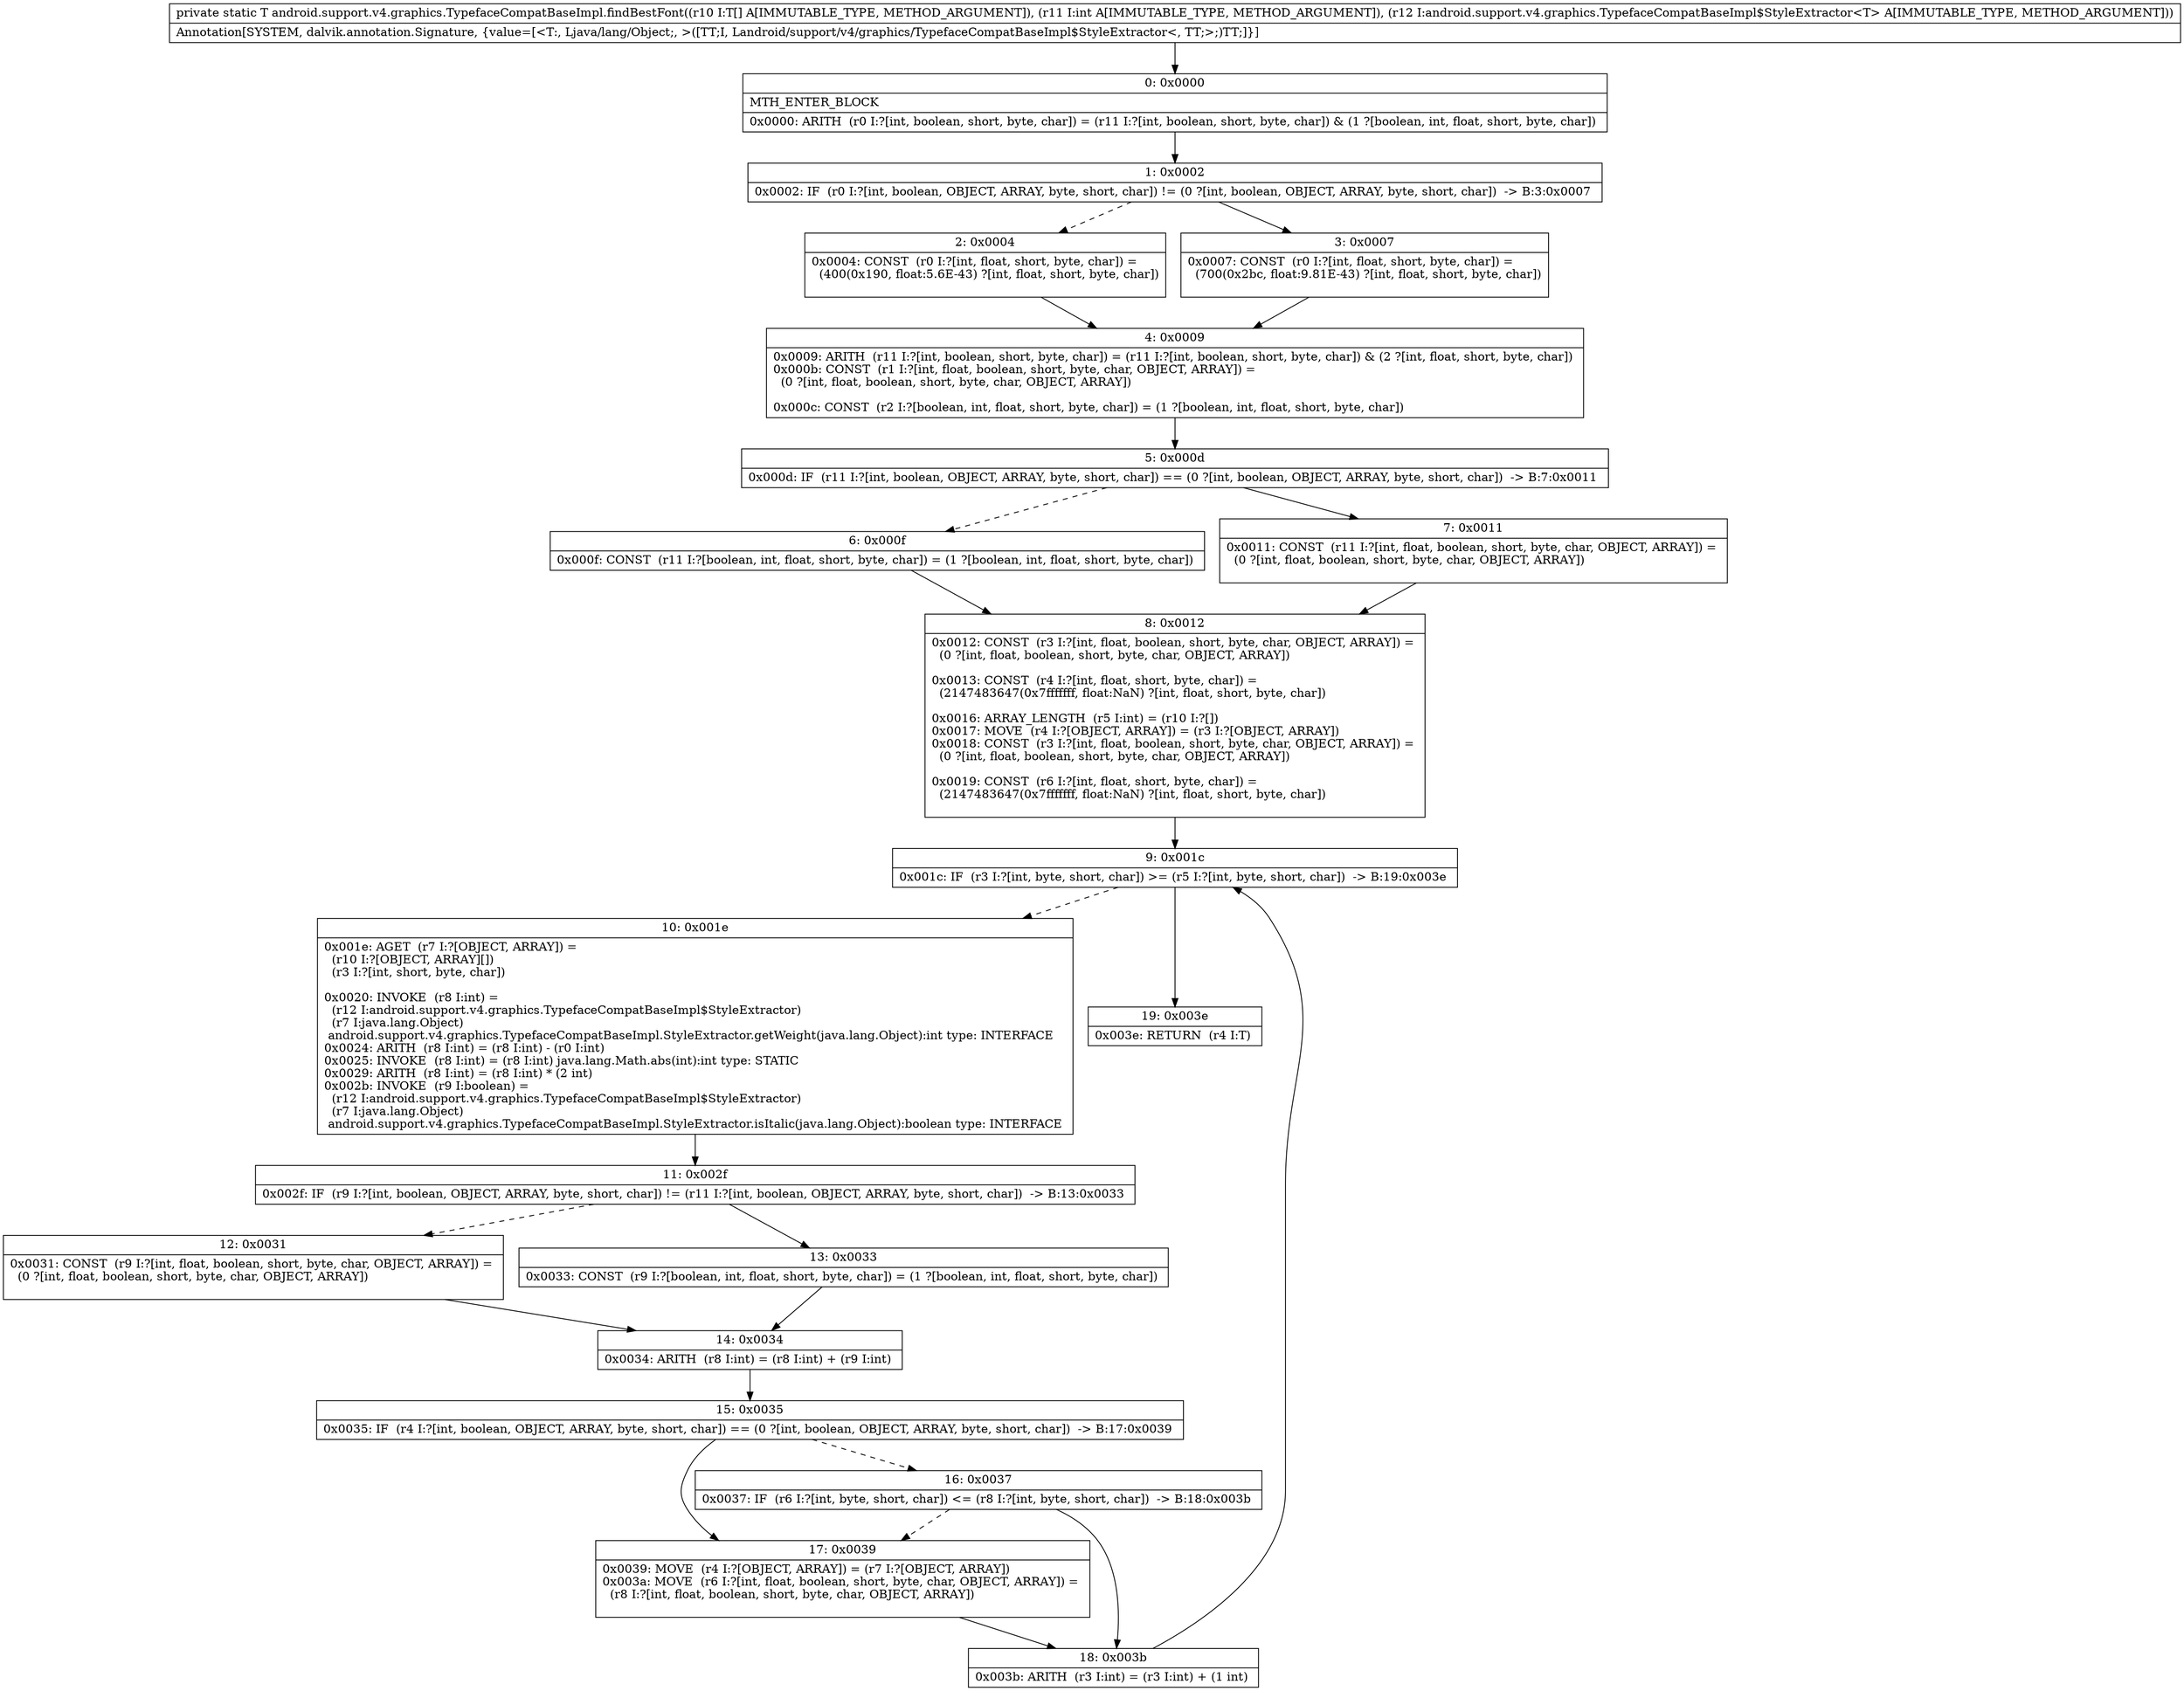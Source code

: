 digraph "CFG forandroid.support.v4.graphics.TypefaceCompatBaseImpl.findBestFont([Ljava\/lang\/Object;ILandroid\/support\/v4\/graphics\/TypefaceCompatBaseImpl$StyleExtractor;)Ljava\/lang\/Object;" {
Node_0 [shape=record,label="{0\:\ 0x0000|MTH_ENTER_BLOCK\l|0x0000: ARITH  (r0 I:?[int, boolean, short, byte, char]) = (r11 I:?[int, boolean, short, byte, char]) & (1 ?[boolean, int, float, short, byte, char]) \l}"];
Node_1 [shape=record,label="{1\:\ 0x0002|0x0002: IF  (r0 I:?[int, boolean, OBJECT, ARRAY, byte, short, char]) != (0 ?[int, boolean, OBJECT, ARRAY, byte, short, char])  \-\> B:3:0x0007 \l}"];
Node_2 [shape=record,label="{2\:\ 0x0004|0x0004: CONST  (r0 I:?[int, float, short, byte, char]) = \l  (400(0x190, float:5.6E\-43) ?[int, float, short, byte, char])\l \l}"];
Node_3 [shape=record,label="{3\:\ 0x0007|0x0007: CONST  (r0 I:?[int, float, short, byte, char]) = \l  (700(0x2bc, float:9.81E\-43) ?[int, float, short, byte, char])\l \l}"];
Node_4 [shape=record,label="{4\:\ 0x0009|0x0009: ARITH  (r11 I:?[int, boolean, short, byte, char]) = (r11 I:?[int, boolean, short, byte, char]) & (2 ?[int, float, short, byte, char]) \l0x000b: CONST  (r1 I:?[int, float, boolean, short, byte, char, OBJECT, ARRAY]) = \l  (0 ?[int, float, boolean, short, byte, char, OBJECT, ARRAY])\l \l0x000c: CONST  (r2 I:?[boolean, int, float, short, byte, char]) = (1 ?[boolean, int, float, short, byte, char]) \l}"];
Node_5 [shape=record,label="{5\:\ 0x000d|0x000d: IF  (r11 I:?[int, boolean, OBJECT, ARRAY, byte, short, char]) == (0 ?[int, boolean, OBJECT, ARRAY, byte, short, char])  \-\> B:7:0x0011 \l}"];
Node_6 [shape=record,label="{6\:\ 0x000f|0x000f: CONST  (r11 I:?[boolean, int, float, short, byte, char]) = (1 ?[boolean, int, float, short, byte, char]) \l}"];
Node_7 [shape=record,label="{7\:\ 0x0011|0x0011: CONST  (r11 I:?[int, float, boolean, short, byte, char, OBJECT, ARRAY]) = \l  (0 ?[int, float, boolean, short, byte, char, OBJECT, ARRAY])\l \l}"];
Node_8 [shape=record,label="{8\:\ 0x0012|0x0012: CONST  (r3 I:?[int, float, boolean, short, byte, char, OBJECT, ARRAY]) = \l  (0 ?[int, float, boolean, short, byte, char, OBJECT, ARRAY])\l \l0x0013: CONST  (r4 I:?[int, float, short, byte, char]) = \l  (2147483647(0x7fffffff, float:NaN) ?[int, float, short, byte, char])\l \l0x0016: ARRAY_LENGTH  (r5 I:int) = (r10 I:?[]) \l0x0017: MOVE  (r4 I:?[OBJECT, ARRAY]) = (r3 I:?[OBJECT, ARRAY]) \l0x0018: CONST  (r3 I:?[int, float, boolean, short, byte, char, OBJECT, ARRAY]) = \l  (0 ?[int, float, boolean, short, byte, char, OBJECT, ARRAY])\l \l0x0019: CONST  (r6 I:?[int, float, short, byte, char]) = \l  (2147483647(0x7fffffff, float:NaN) ?[int, float, short, byte, char])\l \l}"];
Node_9 [shape=record,label="{9\:\ 0x001c|0x001c: IF  (r3 I:?[int, byte, short, char]) \>= (r5 I:?[int, byte, short, char])  \-\> B:19:0x003e \l}"];
Node_10 [shape=record,label="{10\:\ 0x001e|0x001e: AGET  (r7 I:?[OBJECT, ARRAY]) = \l  (r10 I:?[OBJECT, ARRAY][])\l  (r3 I:?[int, short, byte, char])\l \l0x0020: INVOKE  (r8 I:int) = \l  (r12 I:android.support.v4.graphics.TypefaceCompatBaseImpl$StyleExtractor)\l  (r7 I:java.lang.Object)\l android.support.v4.graphics.TypefaceCompatBaseImpl.StyleExtractor.getWeight(java.lang.Object):int type: INTERFACE \l0x0024: ARITH  (r8 I:int) = (r8 I:int) \- (r0 I:int) \l0x0025: INVOKE  (r8 I:int) = (r8 I:int) java.lang.Math.abs(int):int type: STATIC \l0x0029: ARITH  (r8 I:int) = (r8 I:int) * (2 int) \l0x002b: INVOKE  (r9 I:boolean) = \l  (r12 I:android.support.v4.graphics.TypefaceCompatBaseImpl$StyleExtractor)\l  (r7 I:java.lang.Object)\l android.support.v4.graphics.TypefaceCompatBaseImpl.StyleExtractor.isItalic(java.lang.Object):boolean type: INTERFACE \l}"];
Node_11 [shape=record,label="{11\:\ 0x002f|0x002f: IF  (r9 I:?[int, boolean, OBJECT, ARRAY, byte, short, char]) != (r11 I:?[int, boolean, OBJECT, ARRAY, byte, short, char])  \-\> B:13:0x0033 \l}"];
Node_12 [shape=record,label="{12\:\ 0x0031|0x0031: CONST  (r9 I:?[int, float, boolean, short, byte, char, OBJECT, ARRAY]) = \l  (0 ?[int, float, boolean, short, byte, char, OBJECT, ARRAY])\l \l}"];
Node_13 [shape=record,label="{13\:\ 0x0033|0x0033: CONST  (r9 I:?[boolean, int, float, short, byte, char]) = (1 ?[boolean, int, float, short, byte, char]) \l}"];
Node_14 [shape=record,label="{14\:\ 0x0034|0x0034: ARITH  (r8 I:int) = (r8 I:int) + (r9 I:int) \l}"];
Node_15 [shape=record,label="{15\:\ 0x0035|0x0035: IF  (r4 I:?[int, boolean, OBJECT, ARRAY, byte, short, char]) == (0 ?[int, boolean, OBJECT, ARRAY, byte, short, char])  \-\> B:17:0x0039 \l}"];
Node_16 [shape=record,label="{16\:\ 0x0037|0x0037: IF  (r6 I:?[int, byte, short, char]) \<= (r8 I:?[int, byte, short, char])  \-\> B:18:0x003b \l}"];
Node_17 [shape=record,label="{17\:\ 0x0039|0x0039: MOVE  (r4 I:?[OBJECT, ARRAY]) = (r7 I:?[OBJECT, ARRAY]) \l0x003a: MOVE  (r6 I:?[int, float, boolean, short, byte, char, OBJECT, ARRAY]) = \l  (r8 I:?[int, float, boolean, short, byte, char, OBJECT, ARRAY])\l \l}"];
Node_18 [shape=record,label="{18\:\ 0x003b|0x003b: ARITH  (r3 I:int) = (r3 I:int) + (1 int) \l}"];
Node_19 [shape=record,label="{19\:\ 0x003e|0x003e: RETURN  (r4 I:T) \l}"];
MethodNode[shape=record,label="{private static T android.support.v4.graphics.TypefaceCompatBaseImpl.findBestFont((r10 I:T[] A[IMMUTABLE_TYPE, METHOD_ARGUMENT]), (r11 I:int A[IMMUTABLE_TYPE, METHOD_ARGUMENT]), (r12 I:android.support.v4.graphics.TypefaceCompatBaseImpl$StyleExtractor\<T\> A[IMMUTABLE_TYPE, METHOD_ARGUMENT]))  | Annotation[SYSTEM, dalvik.annotation.Signature, \{value=[\<T:, Ljava\/lang\/Object;, \>([TT;I, Landroid\/support\/v4\/graphics\/TypefaceCompatBaseImpl$StyleExtractor\<, TT;\>;)TT;]\}]\l}"];
MethodNode -> Node_0;
Node_0 -> Node_1;
Node_1 -> Node_2[style=dashed];
Node_1 -> Node_3;
Node_2 -> Node_4;
Node_3 -> Node_4;
Node_4 -> Node_5;
Node_5 -> Node_6[style=dashed];
Node_5 -> Node_7;
Node_6 -> Node_8;
Node_7 -> Node_8;
Node_8 -> Node_9;
Node_9 -> Node_10[style=dashed];
Node_9 -> Node_19;
Node_10 -> Node_11;
Node_11 -> Node_12[style=dashed];
Node_11 -> Node_13;
Node_12 -> Node_14;
Node_13 -> Node_14;
Node_14 -> Node_15;
Node_15 -> Node_16[style=dashed];
Node_15 -> Node_17;
Node_16 -> Node_17[style=dashed];
Node_16 -> Node_18;
Node_17 -> Node_18;
Node_18 -> Node_9;
}

